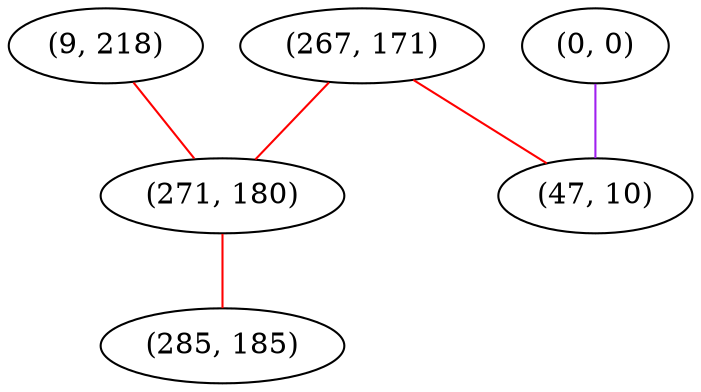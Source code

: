 graph "" {
"(9, 218)";
"(0, 0)";
"(267, 171)";
"(271, 180)";
"(47, 10)";
"(285, 185)";
"(9, 218)" -- "(271, 180)"  [color=red, key=0, weight=1];
"(0, 0)" -- "(47, 10)"  [color=purple, key=0, weight=4];
"(267, 171)" -- "(271, 180)"  [color=red, key=0, weight=1];
"(267, 171)" -- "(47, 10)"  [color=red, key=0, weight=1];
"(271, 180)" -- "(285, 185)"  [color=red, key=0, weight=1];
}
